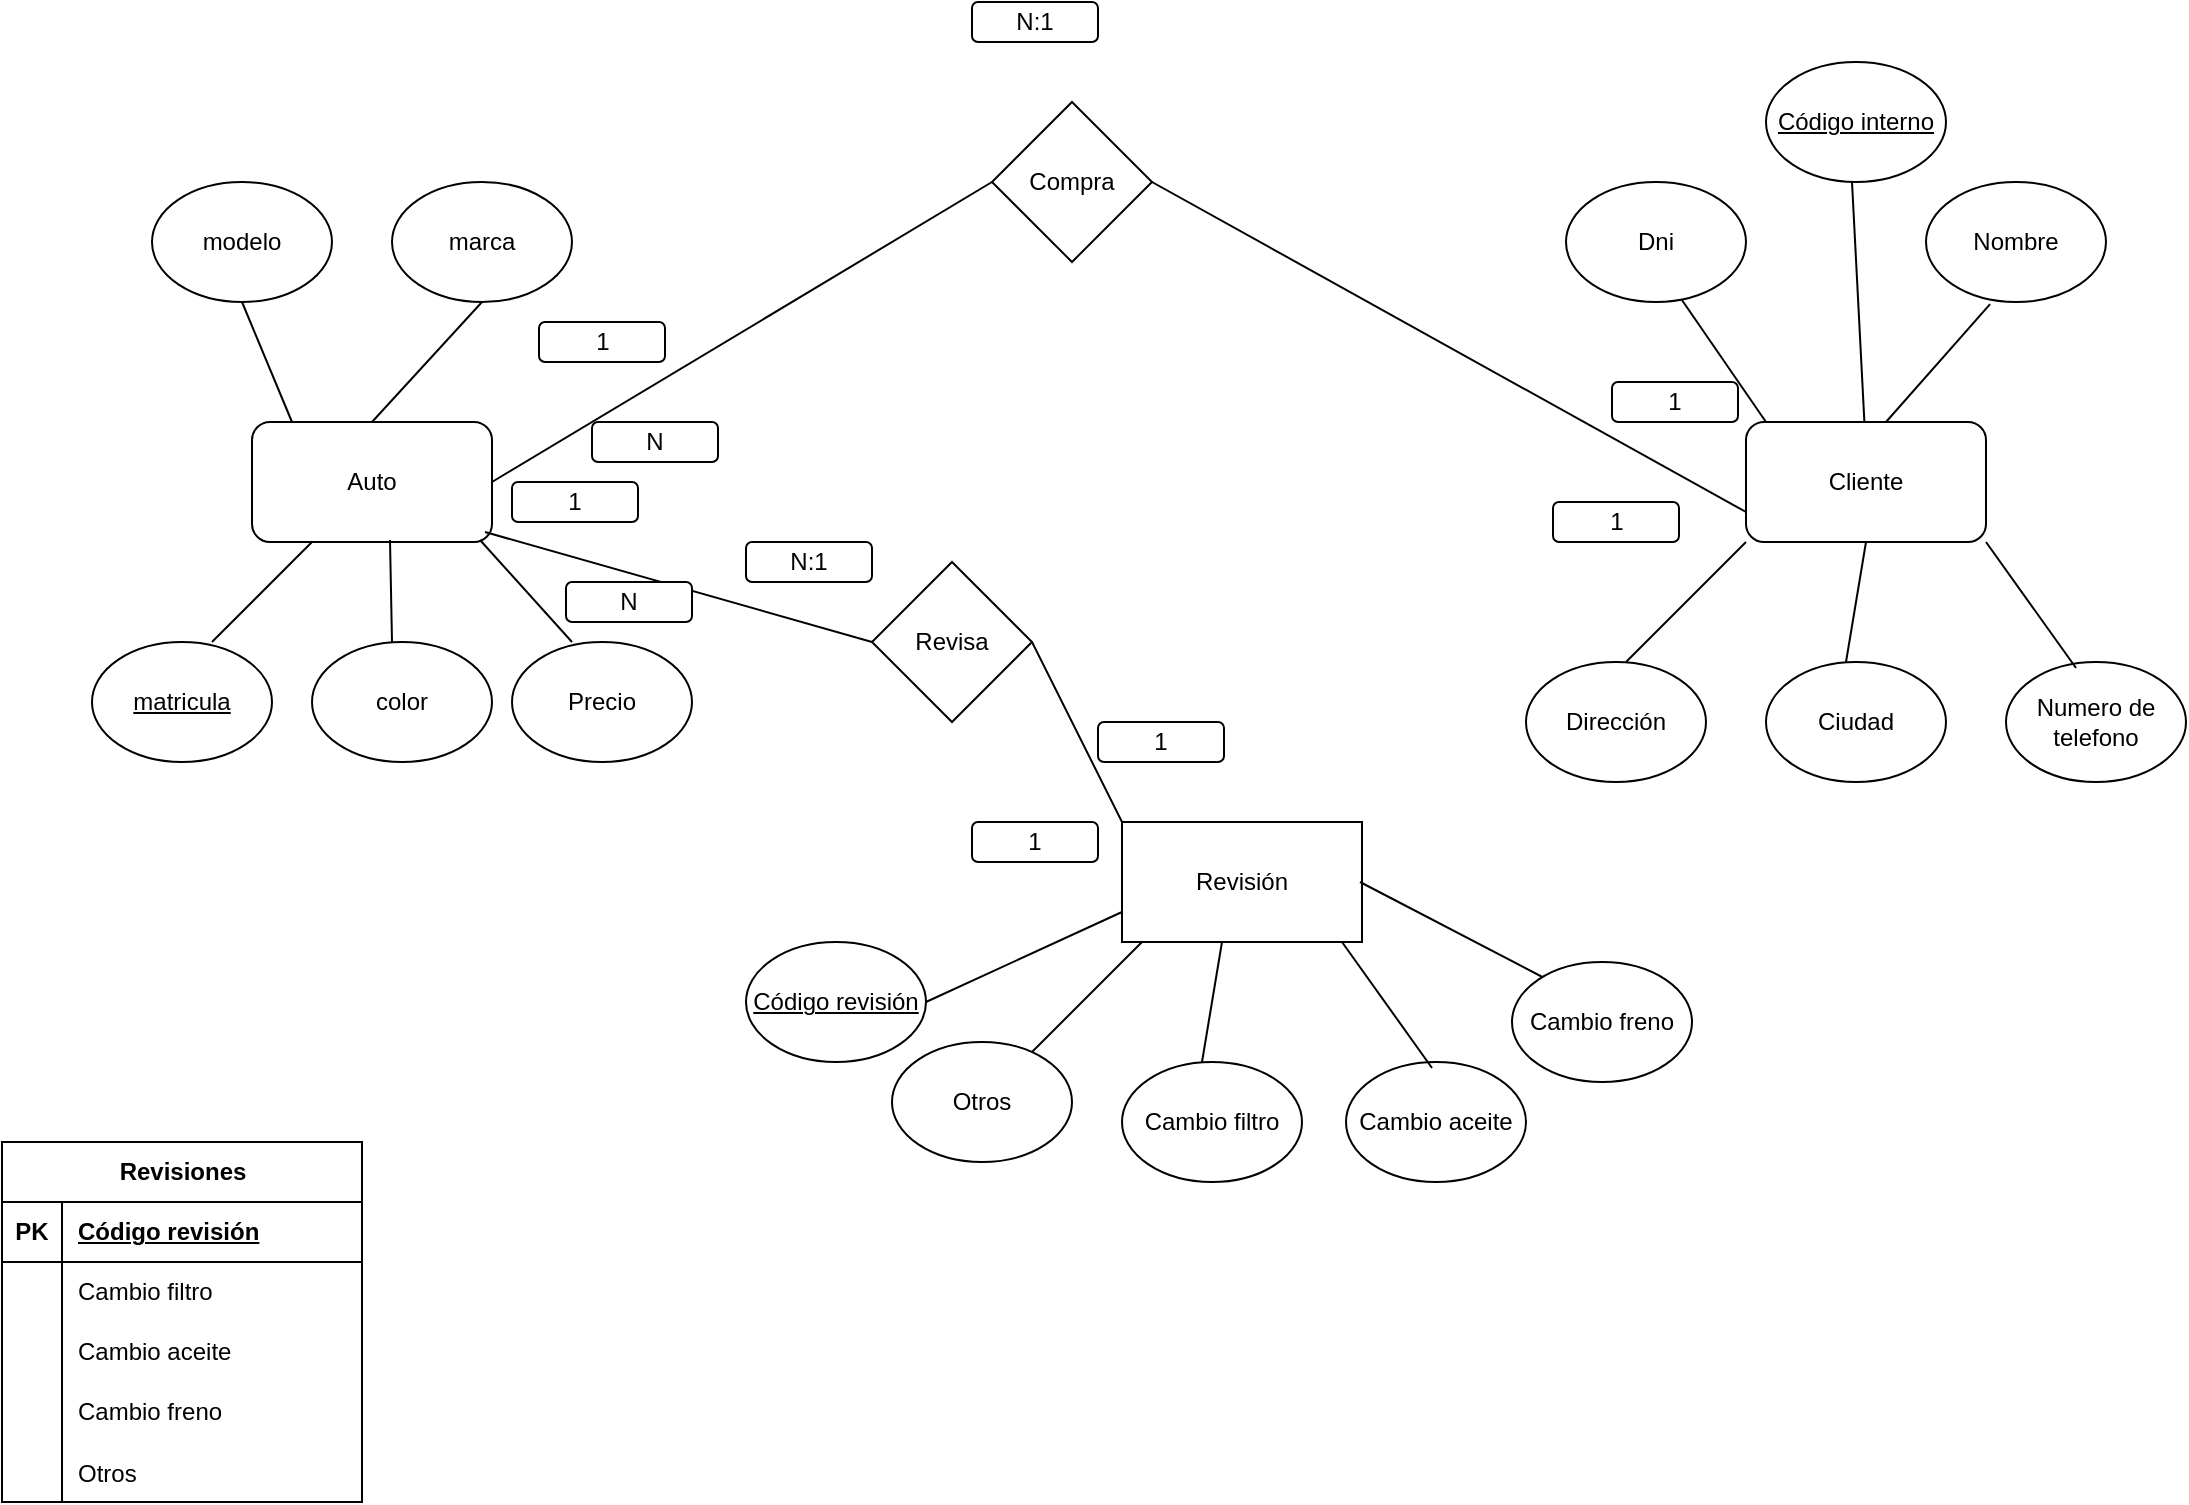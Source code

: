 <mxfile version="24.7.8">
  <diagram name="Página-1" id="M6PQLmheuG4DkBcMsSY-">
    <mxGraphModel dx="1941" dy="1603" grid="1" gridSize="10" guides="1" tooltips="1" connect="1" arrows="1" fold="1" page="1" pageScale="1" pageWidth="827" pageHeight="1169" math="0" shadow="0">
      <root>
        <mxCell id="0" />
        <mxCell id="1" parent="0" />
        <mxCell id="LekZ4-A9BiGDiFQyZQNJ-1" value="Auto" style="rounded=1;whiteSpace=wrap;html=1;" parent="1" vertex="1">
          <mxGeometry x="-140" y="-120" width="120" height="60" as="geometry" />
        </mxCell>
        <mxCell id="LekZ4-A9BiGDiFQyZQNJ-2" value="color" style="ellipse;whiteSpace=wrap;html=1;" parent="1" vertex="1">
          <mxGeometry x="-110" y="-10" width="90" height="60" as="geometry" />
        </mxCell>
        <mxCell id="LekZ4-A9BiGDiFQyZQNJ-3" value="modelo" style="ellipse;whiteSpace=wrap;html=1;" parent="1" vertex="1">
          <mxGeometry x="-190" y="-240" width="90" height="60" as="geometry" />
        </mxCell>
        <mxCell id="LekZ4-A9BiGDiFQyZQNJ-4" value="marca" style="ellipse;whiteSpace=wrap;html=1;" parent="1" vertex="1">
          <mxGeometry x="-70" y="-240" width="90" height="60" as="geometry" />
        </mxCell>
        <mxCell id="LekZ4-A9BiGDiFQyZQNJ-5" value="&lt;u&gt;matricula&lt;/u&gt;" style="ellipse;whiteSpace=wrap;html=1;" parent="1" vertex="1">
          <mxGeometry x="-220" y="-10" width="90" height="60" as="geometry" />
        </mxCell>
        <mxCell id="LekZ4-A9BiGDiFQyZQNJ-7" value="Precio" style="ellipse;whiteSpace=wrap;html=1;" parent="1" vertex="1">
          <mxGeometry x="-10" y="-10" width="90" height="60" as="geometry" />
        </mxCell>
        <mxCell id="LekZ4-A9BiGDiFQyZQNJ-8" value="" style="endArrow=none;html=1;rounded=0;entryX=0.95;entryY=0.983;entryDx=0;entryDy=0;entryPerimeter=0;" parent="1" target="LekZ4-A9BiGDiFQyZQNJ-1" edge="1">
          <mxGeometry width="50" height="50" relative="1" as="geometry">
            <mxPoint x="20" y="-10" as="sourcePoint" />
            <mxPoint x="70" y="-60" as="targetPoint" />
          </mxGeometry>
        </mxCell>
        <mxCell id="LekZ4-A9BiGDiFQyZQNJ-9" value="" style="endArrow=none;html=1;rounded=0;entryX=0.575;entryY=0.983;entryDx=0;entryDy=0;entryPerimeter=0;" parent="1" target="LekZ4-A9BiGDiFQyZQNJ-1" edge="1">
          <mxGeometry width="50" height="50" relative="1" as="geometry">
            <mxPoint x="-70" y="-10" as="sourcePoint" />
            <mxPoint x="-20" y="-60" as="targetPoint" />
          </mxGeometry>
        </mxCell>
        <mxCell id="LekZ4-A9BiGDiFQyZQNJ-10" value="" style="endArrow=none;html=1;rounded=0;" parent="1" edge="1">
          <mxGeometry width="50" height="50" relative="1" as="geometry">
            <mxPoint x="-160" y="-10" as="sourcePoint" />
            <mxPoint x="-110" y="-60" as="targetPoint" />
          </mxGeometry>
        </mxCell>
        <mxCell id="LekZ4-A9BiGDiFQyZQNJ-11" value="" style="endArrow=none;html=1;rounded=0;entryX=0.5;entryY=1;entryDx=0;entryDy=0;" parent="1" target="LekZ4-A9BiGDiFQyZQNJ-4" edge="1">
          <mxGeometry width="50" height="50" relative="1" as="geometry">
            <mxPoint x="-80" y="-120" as="sourcePoint" />
            <mxPoint x="-30" y="-170" as="targetPoint" />
          </mxGeometry>
        </mxCell>
        <mxCell id="LekZ4-A9BiGDiFQyZQNJ-12" value="" style="endArrow=none;html=1;rounded=0;entryX=0.5;entryY=1;entryDx=0;entryDy=0;" parent="1" target="LekZ4-A9BiGDiFQyZQNJ-3" edge="1">
          <mxGeometry width="50" height="50" relative="1" as="geometry">
            <mxPoint x="-120" y="-120" as="sourcePoint" />
            <mxPoint x="-70" y="-170" as="targetPoint" />
          </mxGeometry>
        </mxCell>
        <mxCell id="LekZ4-A9BiGDiFQyZQNJ-13" value="Cliente" style="rounded=1;whiteSpace=wrap;html=1;" parent="1" vertex="1">
          <mxGeometry x="607" y="-120" width="120" height="60" as="geometry" />
        </mxCell>
        <mxCell id="LekZ4-A9BiGDiFQyZQNJ-14" value="Dni" style="ellipse;whiteSpace=wrap;html=1;" parent="1" vertex="1">
          <mxGeometry x="517" y="-240" width="90" height="60" as="geometry" />
        </mxCell>
        <mxCell id="LekZ4-A9BiGDiFQyZQNJ-15" value="Nombre" style="ellipse;whiteSpace=wrap;html=1;" parent="1" vertex="1">
          <mxGeometry x="697" y="-240" width="90" height="60" as="geometry" />
        </mxCell>
        <mxCell id="LekZ4-A9BiGDiFQyZQNJ-16" value="Dirección" style="ellipse;whiteSpace=wrap;html=1;" parent="1" vertex="1">
          <mxGeometry x="497" width="90" height="60" as="geometry" />
        </mxCell>
        <mxCell id="LekZ4-A9BiGDiFQyZQNJ-17" value="Ciudad" style="ellipse;whiteSpace=wrap;html=1;" parent="1" vertex="1">
          <mxGeometry x="617" width="90" height="60" as="geometry" />
        </mxCell>
        <mxCell id="LekZ4-A9BiGDiFQyZQNJ-18" value="Numero de telefono" style="ellipse;whiteSpace=wrap;html=1;" parent="1" vertex="1">
          <mxGeometry x="737" width="90" height="60" as="geometry" />
        </mxCell>
        <mxCell id="LekZ4-A9BiGDiFQyZQNJ-19" value="" style="endArrow=none;html=1;rounded=0;entryX=1;entryY=1;entryDx=0;entryDy=0;exitX=0.389;exitY=0.05;exitDx=0;exitDy=0;exitPerimeter=0;" parent="1" source="LekZ4-A9BiGDiFQyZQNJ-18" target="LekZ4-A9BiGDiFQyZQNJ-13" edge="1">
          <mxGeometry width="50" height="50" relative="1" as="geometry">
            <mxPoint x="777" y="10" as="sourcePoint" />
            <mxPoint x="817" y="-50" as="targetPoint" />
          </mxGeometry>
        </mxCell>
        <mxCell id="LekZ4-A9BiGDiFQyZQNJ-20" value="" style="endArrow=none;html=1;rounded=0;entryX=0.5;entryY=1;entryDx=0;entryDy=0;" parent="1" target="LekZ4-A9BiGDiFQyZQNJ-13" edge="1">
          <mxGeometry width="50" height="50" relative="1" as="geometry">
            <mxPoint x="657" as="sourcePoint" />
            <mxPoint x="707" y="-50" as="targetPoint" />
          </mxGeometry>
        </mxCell>
        <mxCell id="LekZ4-A9BiGDiFQyZQNJ-21" value="" style="endArrow=none;html=1;rounded=0;entryX=0;entryY=1;entryDx=0;entryDy=0;" parent="1" target="LekZ4-A9BiGDiFQyZQNJ-13" edge="1">
          <mxGeometry width="50" height="50" relative="1" as="geometry">
            <mxPoint x="547" as="sourcePoint" />
            <mxPoint x="617" y="-70" as="targetPoint" />
            <Array as="points">
              <mxPoint x="567" y="-20" />
            </Array>
          </mxGeometry>
        </mxCell>
        <mxCell id="LekZ4-A9BiGDiFQyZQNJ-22" value="" style="endArrow=none;html=1;rounded=0;entryX=0.356;entryY=1.017;entryDx=0;entryDy=0;entryPerimeter=0;" parent="1" target="LekZ4-A9BiGDiFQyZQNJ-15" edge="1">
          <mxGeometry width="50" height="50" relative="1" as="geometry">
            <mxPoint x="677" y="-120" as="sourcePoint" />
            <mxPoint x="727" y="-170" as="targetPoint" />
          </mxGeometry>
        </mxCell>
        <mxCell id="LekZ4-A9BiGDiFQyZQNJ-23" value="" style="endArrow=none;html=1;rounded=0;entryX=0.644;entryY=0.983;entryDx=0;entryDy=0;entryPerimeter=0;" parent="1" target="LekZ4-A9BiGDiFQyZQNJ-14" edge="1">
          <mxGeometry width="50" height="50" relative="1" as="geometry">
            <mxPoint x="617" y="-120" as="sourcePoint" />
            <mxPoint x="667" y="-170" as="targetPoint" />
          </mxGeometry>
        </mxCell>
        <mxCell id="LekZ4-A9BiGDiFQyZQNJ-24" value="Revisión" style="rounded=0;whiteSpace=wrap;html=1;" parent="1" vertex="1">
          <mxGeometry x="295" y="80" width="120" height="60" as="geometry" />
        </mxCell>
        <mxCell id="LekZ4-A9BiGDiFQyZQNJ-25" value="&lt;u&gt;Código revisión&lt;/u&gt;" style="ellipse;whiteSpace=wrap;html=1;" parent="1" vertex="1">
          <mxGeometry x="107" y="140" width="90" height="60" as="geometry" />
        </mxCell>
        <mxCell id="LekZ4-A9BiGDiFQyZQNJ-26" value="Cambio filtro" style="ellipse;whiteSpace=wrap;html=1;" parent="1" vertex="1">
          <mxGeometry x="295" y="200" width="90" height="60" as="geometry" />
        </mxCell>
        <mxCell id="LekZ4-A9BiGDiFQyZQNJ-27" value="Cambio aceite" style="ellipse;whiteSpace=wrap;html=1;" parent="1" vertex="1">
          <mxGeometry x="407" y="200" width="90" height="60" as="geometry" />
        </mxCell>
        <mxCell id="LekZ4-A9BiGDiFQyZQNJ-28" value="" style="endArrow=none;html=1;rounded=0;entryX=1;entryY=1;entryDx=0;entryDy=0;exitX=0.389;exitY=0.05;exitDx=0;exitDy=0;exitPerimeter=0;" parent="1" edge="1">
          <mxGeometry width="50" height="50" relative="1" as="geometry">
            <mxPoint x="450.01" y="203" as="sourcePoint" />
            <mxPoint x="405" y="140" as="targetPoint" />
          </mxGeometry>
        </mxCell>
        <mxCell id="LekZ4-A9BiGDiFQyZQNJ-29" value="" style="endArrow=none;html=1;rounded=0;entryX=0.5;entryY=1;entryDx=0;entryDy=0;" parent="1" edge="1">
          <mxGeometry width="50" height="50" relative="1" as="geometry">
            <mxPoint x="335" y="200" as="sourcePoint" />
            <mxPoint x="345" y="140" as="targetPoint" />
          </mxGeometry>
        </mxCell>
        <mxCell id="LekZ4-A9BiGDiFQyZQNJ-30" value="" style="endArrow=none;html=1;rounded=0;entryX=0;entryY=1;entryDx=0;entryDy=0;" parent="1" edge="1">
          <mxGeometry width="50" height="50" relative="1" as="geometry">
            <mxPoint x="245" y="200" as="sourcePoint" />
            <mxPoint x="305" y="140" as="targetPoint" />
            <Array as="points">
              <mxPoint x="265" y="180" />
            </Array>
          </mxGeometry>
        </mxCell>
        <mxCell id="LekZ4-A9BiGDiFQyZQNJ-31" value="Compra" style="rhombus;whiteSpace=wrap;html=1;" parent="1" vertex="1">
          <mxGeometry x="230" y="-280" width="80" height="80" as="geometry" />
        </mxCell>
        <mxCell id="LekZ4-A9BiGDiFQyZQNJ-32" value="" style="endArrow=none;html=1;rounded=0;entryX=0;entryY=0.5;entryDx=0;entryDy=0;" parent="1" target="LekZ4-A9BiGDiFQyZQNJ-31" edge="1">
          <mxGeometry width="50" height="50" relative="1" as="geometry">
            <mxPoint x="-20" y="-90" as="sourcePoint" />
            <mxPoint x="20" y="-210" as="targetPoint" />
          </mxGeometry>
        </mxCell>
        <mxCell id="LekZ4-A9BiGDiFQyZQNJ-33" value="" style="endArrow=none;html=1;rounded=0;entryX=1;entryY=0.5;entryDx=0;entryDy=0;exitX=0;exitY=0.75;exitDx=0;exitDy=0;" parent="1" source="LekZ4-A9BiGDiFQyZQNJ-13" target="LekZ4-A9BiGDiFQyZQNJ-31" edge="1">
          <mxGeometry width="50" height="50" relative="1" as="geometry">
            <mxPoint x="497" y="-100" as="sourcePoint" />
            <mxPoint x="547" y="-150" as="targetPoint" />
          </mxGeometry>
        </mxCell>
        <mxCell id="LekZ4-A9BiGDiFQyZQNJ-34" value="1" style="rounded=1;whiteSpace=wrap;html=1;" parent="1" vertex="1">
          <mxGeometry x="540" y="-140" width="63" height="20" as="geometry" />
        </mxCell>
        <mxCell id="LekZ4-A9BiGDiFQyZQNJ-35" value="1" style="rounded=1;whiteSpace=wrap;html=1;" parent="1" vertex="1">
          <mxGeometry x="3.5" y="-170" width="63" height="20" as="geometry" />
        </mxCell>
        <mxCell id="LekZ4-A9BiGDiFQyZQNJ-36" value="N" style="rounded=1;whiteSpace=wrap;html=1;" parent="1" vertex="1">
          <mxGeometry x="30" y="-120" width="63" height="20" as="geometry" />
        </mxCell>
        <mxCell id="LekZ4-A9BiGDiFQyZQNJ-37" value="1" style="rounded=1;whiteSpace=wrap;html=1;" parent="1" vertex="1">
          <mxGeometry x="510.5" y="-80" width="63" height="20" as="geometry" />
        </mxCell>
        <mxCell id="LekZ4-A9BiGDiFQyZQNJ-38" value="N:1" style="rounded=1;whiteSpace=wrap;html=1;" parent="1" vertex="1">
          <mxGeometry x="220" y="-330" width="63" height="20" as="geometry" />
        </mxCell>
        <mxCell id="LekZ4-A9BiGDiFQyZQNJ-39" value="Revisa" style="rhombus;whiteSpace=wrap;html=1;" parent="1" vertex="1">
          <mxGeometry x="170" y="-50" width="80" height="80" as="geometry" />
        </mxCell>
        <mxCell id="LekZ4-A9BiGDiFQyZQNJ-41" value="" style="endArrow=none;html=1;rounded=0;entryX=0;entryY=0.5;entryDx=0;entryDy=0;" parent="1" target="LekZ4-A9BiGDiFQyZQNJ-39" edge="1">
          <mxGeometry width="50" height="50" relative="1" as="geometry">
            <mxPoint x="-23.5" y="-65" as="sourcePoint" />
            <mxPoint x="26.5" y="-115" as="targetPoint" />
          </mxGeometry>
        </mxCell>
        <mxCell id="LekZ4-A9BiGDiFQyZQNJ-43" value="1" style="rounded=1;whiteSpace=wrap;html=1;" parent="1" vertex="1">
          <mxGeometry x="-10" y="-90" width="63" height="20" as="geometry" />
        </mxCell>
        <mxCell id="LekZ4-A9BiGDiFQyZQNJ-44" value="1" style="rounded=1;whiteSpace=wrap;html=1;" parent="1" vertex="1">
          <mxGeometry x="283" y="30" width="63" height="20" as="geometry" />
        </mxCell>
        <mxCell id="LekZ4-A9BiGDiFQyZQNJ-45" value="N" style="rounded=1;whiteSpace=wrap;html=1;" parent="1" vertex="1">
          <mxGeometry x="17" y="-40" width="63" height="20" as="geometry" />
        </mxCell>
        <mxCell id="LekZ4-A9BiGDiFQyZQNJ-46" value="1" style="rounded=1;whiteSpace=wrap;html=1;" parent="1" vertex="1">
          <mxGeometry x="220" y="80" width="63" height="20" as="geometry" />
        </mxCell>
        <mxCell id="LekZ4-A9BiGDiFQyZQNJ-48" value="N:1" style="rounded=1;whiteSpace=wrap;html=1;" parent="1" vertex="1">
          <mxGeometry x="107" y="-60" width="63" height="20" as="geometry" />
        </mxCell>
        <mxCell id="LekZ4-A9BiGDiFQyZQNJ-50" value="" style="endArrow=none;html=1;rounded=0;entryX=1;entryY=0.5;entryDx=0;entryDy=0;" parent="1" target="LekZ4-A9BiGDiFQyZQNJ-39" edge="1">
          <mxGeometry width="50" height="50" relative="1" as="geometry">
            <mxPoint x="295" y="80" as="sourcePoint" />
            <mxPoint x="148" as="targetPoint" />
          </mxGeometry>
        </mxCell>
        <mxCell id="RBPzKNLS5OJrT07_gis--1" value="&lt;u&gt;Código interno&lt;/u&gt;" style="ellipse;whiteSpace=wrap;html=1;" vertex="1" parent="1">
          <mxGeometry x="617" y="-300" width="90" height="60" as="geometry" />
        </mxCell>
        <mxCell id="RBPzKNLS5OJrT07_gis--2" value="" style="endArrow=none;html=1;rounded=0;" edge="1" parent="1">
          <mxGeometry width="50" height="50" relative="1" as="geometry">
            <mxPoint x="660" y="-240" as="sourcePoint" />
            <mxPoint x="666.19" y="-120.19" as="targetPoint" />
          </mxGeometry>
        </mxCell>
        <mxCell id="RBPzKNLS5OJrT07_gis--3" value="" style="endArrow=none;html=1;rounded=0;" edge="1" parent="1">
          <mxGeometry width="50" height="50" relative="1" as="geometry">
            <mxPoint x="510" y="160" as="sourcePoint" />
            <mxPoint x="414" y="110" as="targetPoint" />
          </mxGeometry>
        </mxCell>
        <mxCell id="RBPzKNLS5OJrT07_gis--4" value="Cambio freno" style="ellipse;whiteSpace=wrap;html=1;" vertex="1" parent="1">
          <mxGeometry x="490" y="150" width="90" height="60" as="geometry" />
        </mxCell>
        <mxCell id="RBPzKNLS5OJrT07_gis--5" value="Otros" style="ellipse;whiteSpace=wrap;html=1;" vertex="1" parent="1">
          <mxGeometry x="180" y="190" width="90" height="60" as="geometry" />
        </mxCell>
        <mxCell id="RBPzKNLS5OJrT07_gis--6" value="" style="endArrow=none;html=1;rounded=0;entryX=0;entryY=0.75;entryDx=0;entryDy=0;" edge="1" parent="1" target="LekZ4-A9BiGDiFQyZQNJ-24">
          <mxGeometry width="50" height="50" relative="1" as="geometry">
            <mxPoint x="197" y="170" as="sourcePoint" />
            <mxPoint x="257" y="110" as="targetPoint" />
            <Array as="points" />
          </mxGeometry>
        </mxCell>
        <mxCell id="RBPzKNLS5OJrT07_gis--8" value="Revisiones" style="shape=table;startSize=30;container=1;collapsible=1;childLayout=tableLayout;fixedRows=1;rowLines=0;fontStyle=1;align=center;resizeLast=1;html=1;" vertex="1" parent="1">
          <mxGeometry x="-265" y="240" width="180" height="180" as="geometry" />
        </mxCell>
        <mxCell id="RBPzKNLS5OJrT07_gis--9" value="" style="shape=tableRow;horizontal=0;startSize=0;swimlaneHead=0;swimlaneBody=0;fillColor=none;collapsible=0;dropTarget=0;points=[[0,0.5],[1,0.5]];portConstraint=eastwest;top=0;left=0;right=0;bottom=1;" vertex="1" parent="RBPzKNLS5OJrT07_gis--8">
          <mxGeometry y="30" width="180" height="30" as="geometry" />
        </mxCell>
        <mxCell id="RBPzKNLS5OJrT07_gis--10" value="PK" style="shape=partialRectangle;connectable=0;fillColor=none;top=0;left=0;bottom=0;right=0;fontStyle=1;overflow=hidden;whiteSpace=wrap;html=1;" vertex="1" parent="RBPzKNLS5OJrT07_gis--9">
          <mxGeometry width="30" height="30" as="geometry">
            <mxRectangle width="30" height="30" as="alternateBounds" />
          </mxGeometry>
        </mxCell>
        <mxCell id="RBPzKNLS5OJrT07_gis--11" value="Código revisión" style="shape=partialRectangle;connectable=0;fillColor=none;top=0;left=0;bottom=0;right=0;align=left;spacingLeft=6;fontStyle=5;overflow=hidden;whiteSpace=wrap;html=1;" vertex="1" parent="RBPzKNLS5OJrT07_gis--9">
          <mxGeometry x="30" width="150" height="30" as="geometry">
            <mxRectangle width="150" height="30" as="alternateBounds" />
          </mxGeometry>
        </mxCell>
        <mxCell id="RBPzKNLS5OJrT07_gis--12" value="" style="shape=tableRow;horizontal=0;startSize=0;swimlaneHead=0;swimlaneBody=0;fillColor=none;collapsible=0;dropTarget=0;points=[[0,0.5],[1,0.5]];portConstraint=eastwest;top=0;left=0;right=0;bottom=0;" vertex="1" parent="RBPzKNLS5OJrT07_gis--8">
          <mxGeometry y="60" width="180" height="30" as="geometry" />
        </mxCell>
        <mxCell id="RBPzKNLS5OJrT07_gis--13" value="" style="shape=partialRectangle;connectable=0;fillColor=none;top=0;left=0;bottom=0;right=0;editable=1;overflow=hidden;whiteSpace=wrap;html=1;" vertex="1" parent="RBPzKNLS5OJrT07_gis--12">
          <mxGeometry width="30" height="30" as="geometry">
            <mxRectangle width="30" height="30" as="alternateBounds" />
          </mxGeometry>
        </mxCell>
        <mxCell id="RBPzKNLS5OJrT07_gis--14" value="Cambio filtro" style="shape=partialRectangle;connectable=0;fillColor=none;top=0;left=0;bottom=0;right=0;align=left;spacingLeft=6;overflow=hidden;whiteSpace=wrap;html=1;" vertex="1" parent="RBPzKNLS5OJrT07_gis--12">
          <mxGeometry x="30" width="150" height="30" as="geometry">
            <mxRectangle width="150" height="30" as="alternateBounds" />
          </mxGeometry>
        </mxCell>
        <mxCell id="RBPzKNLS5OJrT07_gis--15" value="" style="shape=tableRow;horizontal=0;startSize=0;swimlaneHead=0;swimlaneBody=0;fillColor=none;collapsible=0;dropTarget=0;points=[[0,0.5],[1,0.5]];portConstraint=eastwest;top=0;left=0;right=0;bottom=0;" vertex="1" parent="RBPzKNLS5OJrT07_gis--8">
          <mxGeometry y="90" width="180" height="30" as="geometry" />
        </mxCell>
        <mxCell id="RBPzKNLS5OJrT07_gis--16" value="" style="shape=partialRectangle;connectable=0;fillColor=none;top=0;left=0;bottom=0;right=0;editable=1;overflow=hidden;whiteSpace=wrap;html=1;" vertex="1" parent="RBPzKNLS5OJrT07_gis--15">
          <mxGeometry width="30" height="30" as="geometry">
            <mxRectangle width="30" height="30" as="alternateBounds" />
          </mxGeometry>
        </mxCell>
        <mxCell id="RBPzKNLS5OJrT07_gis--17" value="Cambio aceite" style="shape=partialRectangle;connectable=0;fillColor=none;top=0;left=0;bottom=0;right=0;align=left;spacingLeft=6;overflow=hidden;whiteSpace=wrap;html=1;" vertex="1" parent="RBPzKNLS5OJrT07_gis--15">
          <mxGeometry x="30" width="150" height="30" as="geometry">
            <mxRectangle width="150" height="30" as="alternateBounds" />
          </mxGeometry>
        </mxCell>
        <mxCell id="RBPzKNLS5OJrT07_gis--18" value="" style="shape=tableRow;horizontal=0;startSize=0;swimlaneHead=0;swimlaneBody=0;fillColor=none;collapsible=0;dropTarget=0;points=[[0,0.5],[1,0.5]];portConstraint=eastwest;top=0;left=0;right=0;bottom=0;" vertex="1" parent="RBPzKNLS5OJrT07_gis--8">
          <mxGeometry y="120" width="180" height="30" as="geometry" />
        </mxCell>
        <mxCell id="RBPzKNLS5OJrT07_gis--19" value="" style="shape=partialRectangle;connectable=0;fillColor=none;top=0;left=0;bottom=0;right=0;editable=1;overflow=hidden;whiteSpace=wrap;html=1;" vertex="1" parent="RBPzKNLS5OJrT07_gis--18">
          <mxGeometry width="30" height="30" as="geometry">
            <mxRectangle width="30" height="30" as="alternateBounds" />
          </mxGeometry>
        </mxCell>
        <mxCell id="RBPzKNLS5OJrT07_gis--20" value="Cambio freno" style="shape=partialRectangle;connectable=0;fillColor=none;top=0;left=0;bottom=0;right=0;align=left;spacingLeft=6;overflow=hidden;whiteSpace=wrap;html=1;" vertex="1" parent="RBPzKNLS5OJrT07_gis--18">
          <mxGeometry x="30" width="150" height="30" as="geometry">
            <mxRectangle width="150" height="30" as="alternateBounds" />
          </mxGeometry>
        </mxCell>
        <mxCell id="RBPzKNLS5OJrT07_gis--22" value="" style="shape=tableRow;horizontal=0;startSize=0;swimlaneHead=0;swimlaneBody=0;fillColor=none;collapsible=0;dropTarget=0;points=[[0,0.5],[1,0.5]];portConstraint=eastwest;top=0;left=0;right=0;bottom=0;" vertex="1" parent="RBPzKNLS5OJrT07_gis--8">
          <mxGeometry y="150" width="180" height="30" as="geometry" />
        </mxCell>
        <mxCell id="RBPzKNLS5OJrT07_gis--23" value="" style="shape=partialRectangle;connectable=0;fillColor=none;top=0;left=0;bottom=0;right=0;editable=1;overflow=hidden;" vertex="1" parent="RBPzKNLS5OJrT07_gis--22">
          <mxGeometry width="30" height="30" as="geometry">
            <mxRectangle width="30" height="30" as="alternateBounds" />
          </mxGeometry>
        </mxCell>
        <mxCell id="RBPzKNLS5OJrT07_gis--24" value="Otros" style="shape=partialRectangle;connectable=0;fillColor=none;top=0;left=0;bottom=0;right=0;align=left;spacingLeft=6;overflow=hidden;" vertex="1" parent="RBPzKNLS5OJrT07_gis--22">
          <mxGeometry x="30" width="150" height="30" as="geometry">
            <mxRectangle width="150" height="30" as="alternateBounds" />
          </mxGeometry>
        </mxCell>
      </root>
    </mxGraphModel>
  </diagram>
</mxfile>
